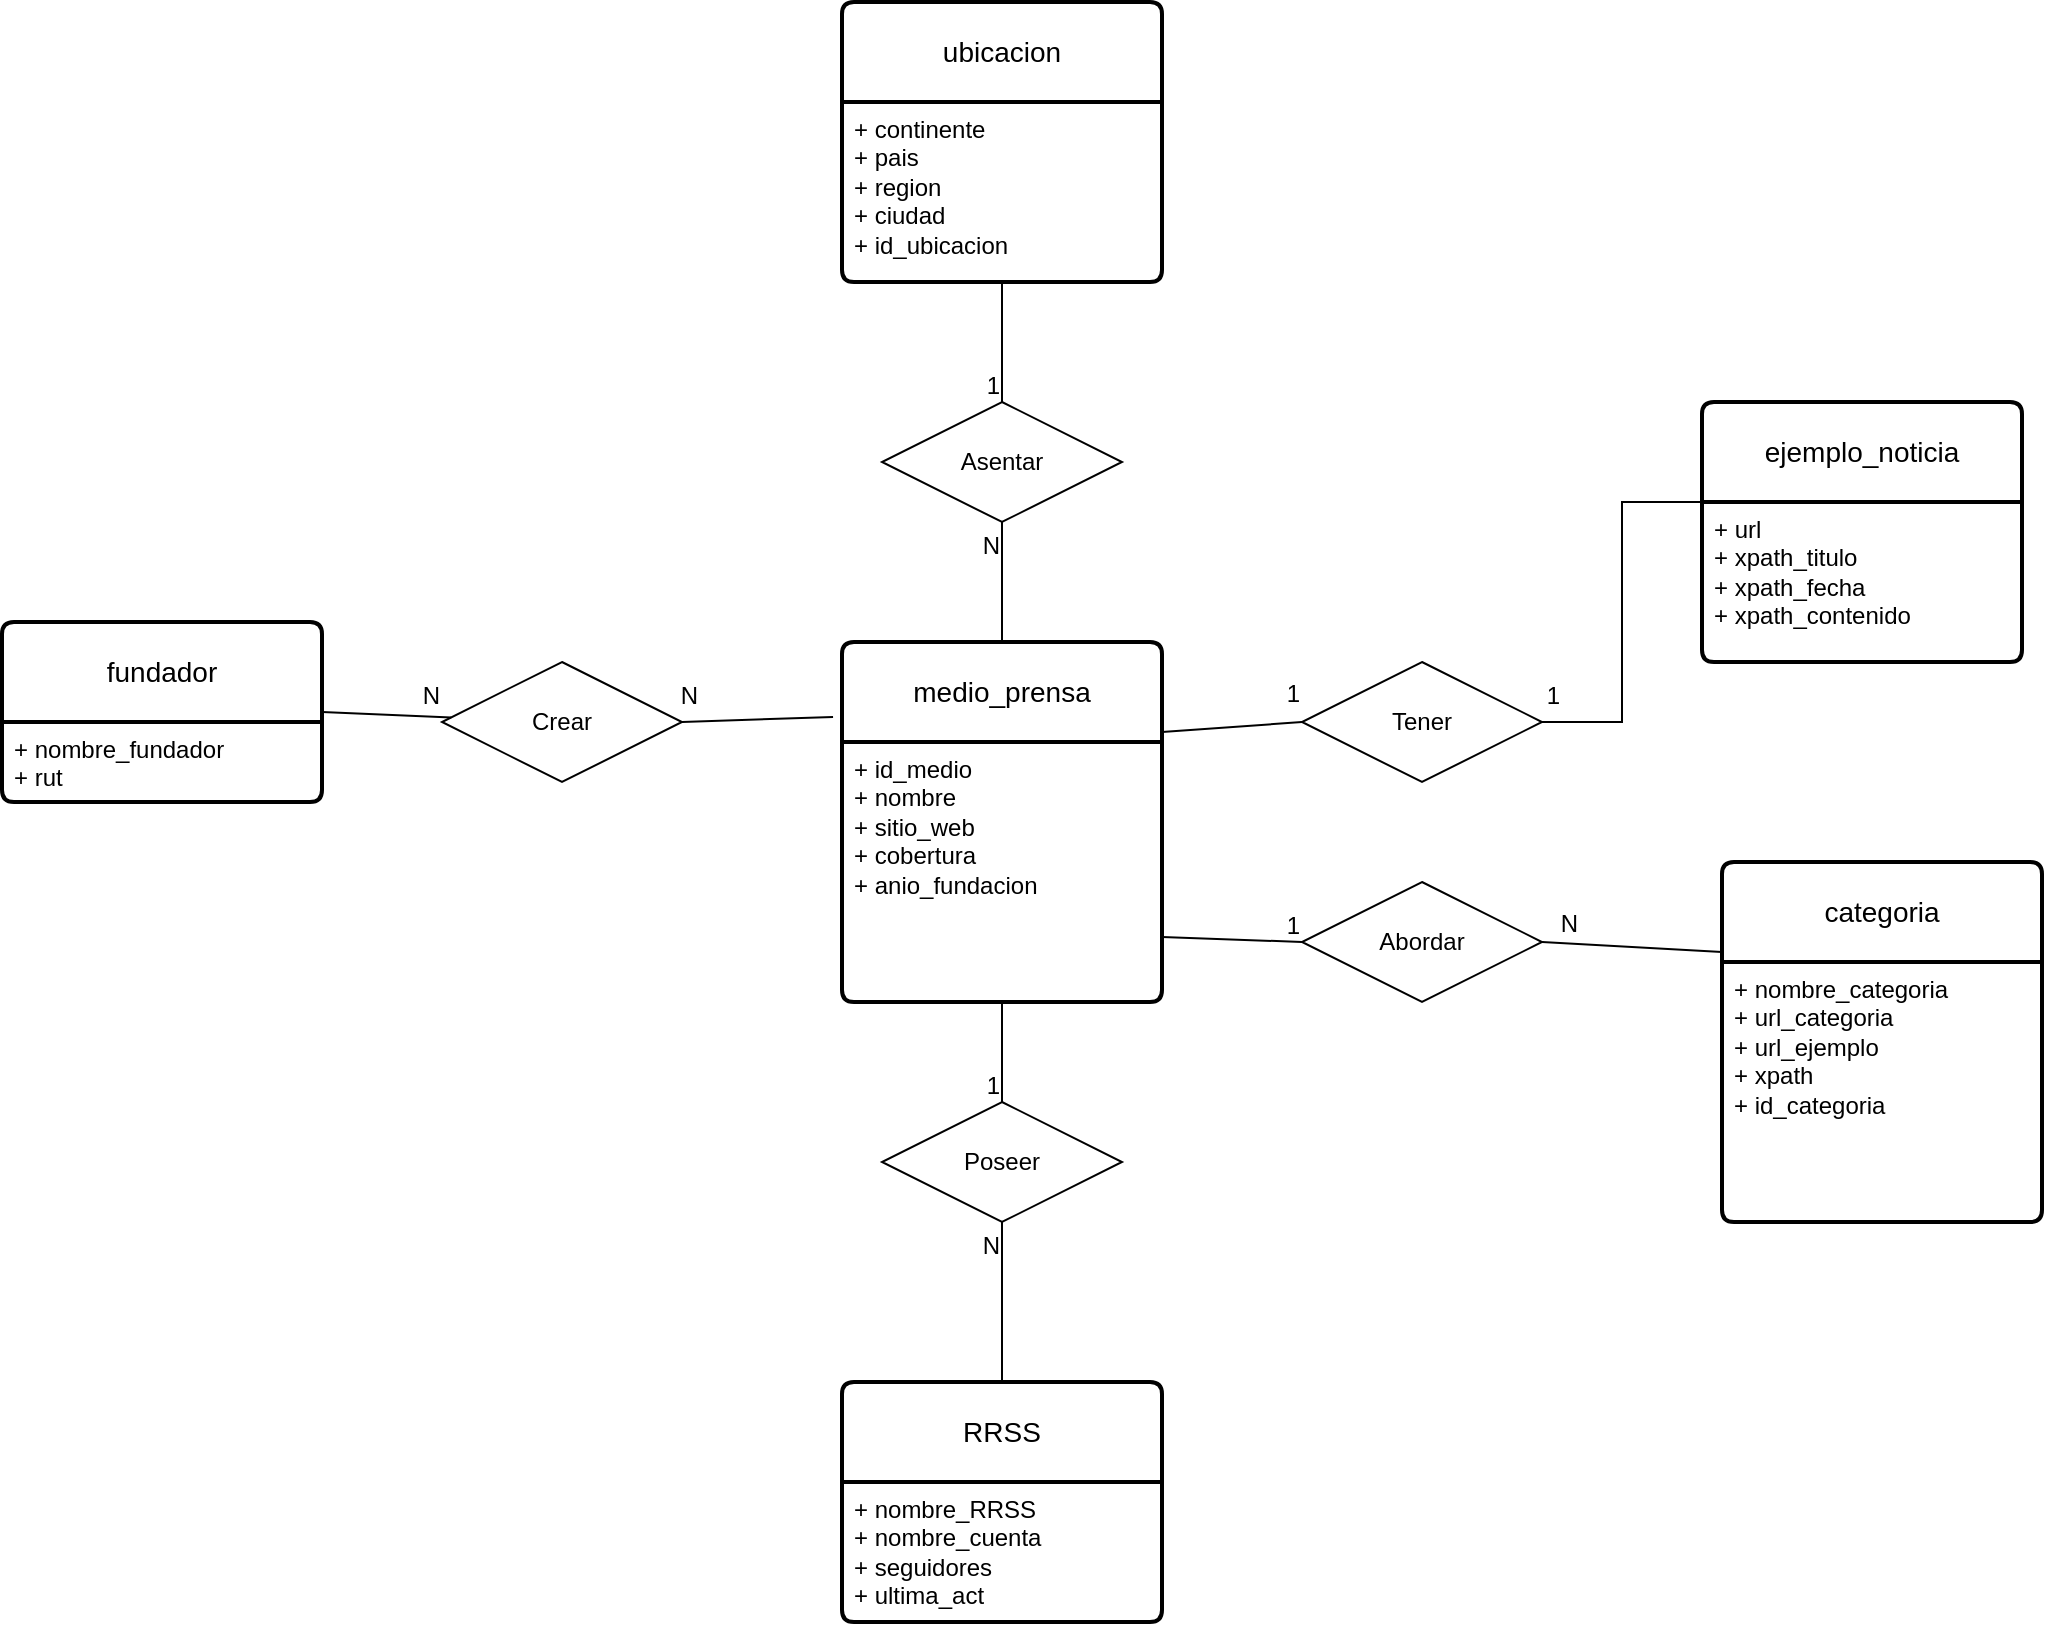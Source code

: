 <mxfile version="21.3.8" type="device">
  <diagram id="R2lEEEUBdFMjLlhIrx00" name="Page-1">
    <mxGraphModel dx="1900" dy="1694" grid="1" gridSize="10" guides="1" tooltips="1" connect="1" arrows="1" fold="1" page="1" pageScale="1" pageWidth="850" pageHeight="1100" math="0" shadow="0" extFonts="Permanent Marker^https://fonts.googleapis.com/css?family=Permanent+Marker">
      <root>
        <mxCell id="0" />
        <mxCell id="1" parent="0" />
        <mxCell id="KC0GCR72iDFEBpf8ADcb-1" value="medio_prensa" style="swimlane;childLayout=stackLayout;horizontal=1;startSize=50;horizontalStack=0;rounded=1;fontSize=14;fontStyle=0;strokeWidth=2;resizeParent=0;resizeLast=1;shadow=0;dashed=0;align=center;arcSize=4;whiteSpace=wrap;html=1;" parent="1" vertex="1">
          <mxGeometry x="410" y="240" width="160" height="180" as="geometry" />
        </mxCell>
        <mxCell id="KC0GCR72iDFEBpf8ADcb-2" value="+ id_medio&lt;br&gt;+ nombre&lt;br&gt;+ sitio_web&lt;br&gt;&lt;div&gt;+ cobertura&lt;/div&gt;&lt;div&gt;+ anio_fundacion&lt;br&gt;&lt;/div&gt;" style="align=left;strokeColor=none;fillColor=none;spacingLeft=4;fontSize=12;verticalAlign=top;resizable=0;rotatable=0;part=1;html=1;" parent="KC0GCR72iDFEBpf8ADcb-1" vertex="1">
          <mxGeometry y="50" width="160" height="130" as="geometry" />
        </mxCell>
        <mxCell id="KC0GCR72iDFEBpf8ADcb-3" value="RRSS" style="swimlane;childLayout=stackLayout;horizontal=1;startSize=50;horizontalStack=0;rounded=1;fontSize=14;fontStyle=0;strokeWidth=2;resizeParent=0;resizeLast=1;shadow=0;dashed=0;align=center;arcSize=4;whiteSpace=wrap;html=1;" parent="1" vertex="1">
          <mxGeometry x="410" y="610" width="160" height="120" as="geometry" />
        </mxCell>
        <mxCell id="KC0GCR72iDFEBpf8ADcb-4" value="+ nombre_RRSS&lt;br&gt;+ nombre_cuenta&lt;br&gt;+ seguidores&lt;br&gt;+ ultima_act" style="align=left;strokeColor=none;fillColor=none;spacingLeft=4;fontSize=12;verticalAlign=top;resizable=0;rotatable=0;part=1;html=1;" parent="KC0GCR72iDFEBpf8ADcb-3" vertex="1">
          <mxGeometry y="50" width="160" height="70" as="geometry" />
        </mxCell>
        <mxCell id="KC0GCR72iDFEBpf8ADcb-5" value="Poseer" style="shape=rhombus;perimeter=rhombusPerimeter;whiteSpace=wrap;html=1;align=center;" parent="1" vertex="1">
          <mxGeometry x="430" y="470" width="120" height="60" as="geometry" />
        </mxCell>
        <mxCell id="KC0GCR72iDFEBpf8ADcb-9" value="" style="endArrow=none;html=1;rounded=0;entryX=0.5;entryY=1;entryDx=0;entryDy=0;exitX=0.5;exitY=0;exitDx=0;exitDy=0;" parent="1" source="KC0GCR72iDFEBpf8ADcb-5" target="KC0GCR72iDFEBpf8ADcb-2" edge="1">
          <mxGeometry relative="1" as="geometry">
            <mxPoint x="320" y="480" as="sourcePoint" />
            <mxPoint x="480" y="480" as="targetPoint" />
          </mxGeometry>
        </mxCell>
        <mxCell id="KC0GCR72iDFEBpf8ADcb-10" value="1" style="resizable=0;html=1;whiteSpace=wrap;align=right;verticalAlign=bottom;" parent="KC0GCR72iDFEBpf8ADcb-9" connectable="0" vertex="1">
          <mxGeometry x="1" relative="1" as="geometry">
            <mxPoint y="50" as="offset" />
          </mxGeometry>
        </mxCell>
        <mxCell id="KC0GCR72iDFEBpf8ADcb-11" value="" style="endArrow=none;html=1;rounded=0;entryX=0.5;entryY=0;entryDx=0;entryDy=0;exitX=0.5;exitY=1;exitDx=0;exitDy=0;" parent="1" source="KC0GCR72iDFEBpf8ADcb-5" target="KC0GCR72iDFEBpf8ADcb-3" edge="1">
          <mxGeometry relative="1" as="geometry">
            <mxPoint x="500" y="480" as="sourcePoint" />
            <mxPoint x="500" y="430" as="targetPoint" />
          </mxGeometry>
        </mxCell>
        <mxCell id="KC0GCR72iDFEBpf8ADcb-12" value="N" style="resizable=0;html=1;whiteSpace=wrap;align=right;verticalAlign=bottom;" parent="KC0GCR72iDFEBpf8ADcb-11" connectable="0" vertex="1">
          <mxGeometry x="1" relative="1" as="geometry">
            <mxPoint y="-60" as="offset" />
          </mxGeometry>
        </mxCell>
        <mxCell id="KC0GCR72iDFEBpf8ADcb-13" value="ejemplo_noticia" style="swimlane;childLayout=stackLayout;horizontal=1;startSize=50;horizontalStack=0;rounded=1;fontSize=14;fontStyle=0;strokeWidth=2;resizeParent=0;resizeLast=1;shadow=0;dashed=0;align=center;arcSize=4;whiteSpace=wrap;html=1;" parent="1" vertex="1">
          <mxGeometry x="840" y="120" width="160" height="130" as="geometry" />
        </mxCell>
        <mxCell id="KC0GCR72iDFEBpf8ADcb-14" value="+ url&lt;br&gt;+ xpath_titulo&lt;br&gt;+ xpath_fecha&lt;br&gt;+ xpath_contenido" style="align=left;strokeColor=none;fillColor=none;spacingLeft=4;fontSize=12;verticalAlign=top;resizable=0;rotatable=0;part=1;html=1;" parent="KC0GCR72iDFEBpf8ADcb-13" vertex="1">
          <mxGeometry y="50" width="160" height="80" as="geometry" />
        </mxCell>
        <mxCell id="KC0GCR72iDFEBpf8ADcb-15" value="Tener" style="shape=rhombus;perimeter=rhombusPerimeter;whiteSpace=wrap;html=1;align=center;" parent="1" vertex="1">
          <mxGeometry x="640" y="250" width="120" height="60" as="geometry" />
        </mxCell>
        <mxCell id="KC0GCR72iDFEBpf8ADcb-16" value="" style="endArrow=none;html=1;rounded=0;entryX=0;entryY=0;entryDx=0;entryDy=0;exitX=1;exitY=0.5;exitDx=0;exitDy=0;" parent="1" source="KC0GCR72iDFEBpf8ADcb-15" target="KC0GCR72iDFEBpf8ADcb-14" edge="1">
          <mxGeometry relative="1" as="geometry">
            <mxPoint x="600" y="480" as="sourcePoint" />
            <mxPoint x="760" y="480" as="targetPoint" />
            <Array as="points">
              <mxPoint x="800" y="280" />
              <mxPoint x="800" y="170" />
            </Array>
          </mxGeometry>
        </mxCell>
        <mxCell id="KC0GCR72iDFEBpf8ADcb-17" value="1" style="resizable=0;html=1;whiteSpace=wrap;align=right;verticalAlign=bottom;" parent="KC0GCR72iDFEBpf8ADcb-16" connectable="0" vertex="1">
          <mxGeometry x="1" relative="1" as="geometry">
            <mxPoint x="-70" y="105" as="offset" />
          </mxGeometry>
        </mxCell>
        <mxCell id="KC0GCR72iDFEBpf8ADcb-18" value="" style="endArrow=none;html=1;rounded=0;exitX=0;exitY=0.5;exitDx=0;exitDy=0;entryX=1;entryY=0.25;entryDx=0;entryDy=0;" parent="1" source="KC0GCR72iDFEBpf8ADcb-15" target="KC0GCR72iDFEBpf8ADcb-1" edge="1">
          <mxGeometry relative="1" as="geometry">
            <mxPoint x="600" y="235" as="sourcePoint" />
            <mxPoint x="590" y="300" as="targetPoint" />
          </mxGeometry>
        </mxCell>
        <mxCell id="KC0GCR72iDFEBpf8ADcb-19" value="1" style="resizable=0;html=1;whiteSpace=wrap;align=right;verticalAlign=bottom;" parent="KC0GCR72iDFEBpf8ADcb-18" connectable="0" vertex="1">
          <mxGeometry x="1" relative="1" as="geometry">
            <mxPoint x="70" y="-10" as="offset" />
          </mxGeometry>
        </mxCell>
        <mxCell id="KC0GCR72iDFEBpf8ADcb-20" value="fundador" style="swimlane;childLayout=stackLayout;horizontal=1;startSize=50;horizontalStack=0;rounded=1;fontSize=14;fontStyle=0;strokeWidth=2;resizeParent=0;resizeLast=1;shadow=0;dashed=0;align=center;arcSize=4;whiteSpace=wrap;html=1;" parent="1" vertex="1">
          <mxGeometry x="-10" y="230" width="160" height="90" as="geometry" />
        </mxCell>
        <mxCell id="KC0GCR72iDFEBpf8ADcb-21" value="+ nombre_fundador&lt;br&gt;+ rut" style="align=left;strokeColor=none;fillColor=none;spacingLeft=4;fontSize=12;verticalAlign=top;resizable=0;rotatable=0;part=1;html=1;" parent="KC0GCR72iDFEBpf8ADcb-20" vertex="1">
          <mxGeometry y="50" width="160" height="40" as="geometry" />
        </mxCell>
        <mxCell id="KC0GCR72iDFEBpf8ADcb-22" value="Crear" style="shape=rhombus;perimeter=rhombusPerimeter;whiteSpace=wrap;html=1;align=center;" parent="1" vertex="1">
          <mxGeometry x="210" y="250" width="120" height="60" as="geometry" />
        </mxCell>
        <mxCell id="KC0GCR72iDFEBpf8ADcb-23" value="" style="endArrow=none;html=1;rounded=0;entryX=1;entryY=0.5;entryDx=0;entryDy=0;" parent="1" source="KC0GCR72iDFEBpf8ADcb-22" target="KC0GCR72iDFEBpf8ADcb-20" edge="1">
          <mxGeometry relative="1" as="geometry">
            <mxPoint x="210" y="270" as="sourcePoint" />
            <mxPoint x="140" y="275" as="targetPoint" />
          </mxGeometry>
        </mxCell>
        <mxCell id="KC0GCR72iDFEBpf8ADcb-24" value="N" style="resizable=0;html=1;whiteSpace=wrap;align=right;verticalAlign=bottom;" parent="KC0GCR72iDFEBpf8ADcb-23" connectable="0" vertex="1">
          <mxGeometry x="1" relative="1" as="geometry">
            <mxPoint x="60" as="offset" />
          </mxGeometry>
        </mxCell>
        <mxCell id="KC0GCR72iDFEBpf8ADcb-25" value="" style="endArrow=none;html=1;rounded=0;entryX=-0.028;entryY=0.208;entryDx=0;entryDy=0;exitX=1;exitY=0.5;exitDx=0;exitDy=0;entryPerimeter=0;" parent="1" source="KC0GCR72iDFEBpf8ADcb-22" target="KC0GCR72iDFEBpf8ADcb-1" edge="1">
          <mxGeometry relative="1" as="geometry">
            <mxPoint x="300" y="329.5" as="sourcePoint" />
            <mxPoint x="380" y="329.5" as="targetPoint" />
          </mxGeometry>
        </mxCell>
        <mxCell id="KC0GCR72iDFEBpf8ADcb-26" value="N" style="resizable=0;html=1;whiteSpace=wrap;align=right;verticalAlign=bottom;" parent="KC0GCR72iDFEBpf8ADcb-25" connectable="0" vertex="1">
          <mxGeometry x="1" relative="1" as="geometry">
            <mxPoint x="-66" y="-2" as="offset" />
          </mxGeometry>
        </mxCell>
        <mxCell id="KC0GCR72iDFEBpf8ADcb-27" value="ubicacion" style="swimlane;childLayout=stackLayout;horizontal=1;startSize=50;horizontalStack=0;rounded=1;fontSize=14;fontStyle=0;strokeWidth=2;resizeParent=0;resizeLast=1;shadow=0;dashed=0;align=center;arcSize=4;whiteSpace=wrap;html=1;" parent="1" vertex="1">
          <mxGeometry x="410" y="-80" width="160" height="140" as="geometry" />
        </mxCell>
        <mxCell id="KC0GCR72iDFEBpf8ADcb-28" value="+ continente&lt;br&gt;+ pais&lt;br&gt;+ region&lt;br&gt;&lt;div&gt;+ ciudad&lt;/div&gt;&lt;div&gt;+ id_ubicacion&lt;br&gt;&lt;/div&gt;" style="align=left;strokeColor=none;fillColor=none;spacingLeft=4;fontSize=12;verticalAlign=top;resizable=0;rotatable=0;part=1;html=1;" parent="KC0GCR72iDFEBpf8ADcb-27" vertex="1">
          <mxGeometry y="50" width="160" height="90" as="geometry" />
        </mxCell>
        <mxCell id="KC0GCR72iDFEBpf8ADcb-30" value="Asentar" style="shape=rhombus;perimeter=rhombusPerimeter;whiteSpace=wrap;html=1;align=center;" parent="1" vertex="1">
          <mxGeometry x="430" y="120" width="120" height="60" as="geometry" />
        </mxCell>
        <mxCell id="KC0GCR72iDFEBpf8ADcb-31" value="" style="endArrow=none;html=1;rounded=0;exitX=0.5;exitY=1;exitDx=0;exitDy=0;" parent="1" source="KC0GCR72iDFEBpf8ADcb-30" target="KC0GCR72iDFEBpf8ADcb-1" edge="1">
          <mxGeometry relative="1" as="geometry">
            <mxPoint x="510" y="190" as="sourcePoint" />
            <mxPoint x="586" y="192" as="targetPoint" />
          </mxGeometry>
        </mxCell>
        <mxCell id="KC0GCR72iDFEBpf8ADcb-32" value="N" style="resizable=0;html=1;whiteSpace=wrap;align=right;verticalAlign=bottom;" parent="KC0GCR72iDFEBpf8ADcb-31" connectable="0" vertex="1">
          <mxGeometry x="1" relative="1" as="geometry">
            <mxPoint y="-40" as="offset" />
          </mxGeometry>
        </mxCell>
        <mxCell id="KC0GCR72iDFEBpf8ADcb-33" value="" style="endArrow=none;html=1;rounded=0;entryX=0.5;entryY=1;entryDx=0;entryDy=0;exitX=0.5;exitY=0;exitDx=0;exitDy=0;" parent="1" source="KC0GCR72iDFEBpf8ADcb-30" target="KC0GCR72iDFEBpf8ADcb-28" edge="1">
          <mxGeometry relative="1" as="geometry">
            <mxPoint x="400" y="310" as="sourcePoint" />
            <mxPoint x="560" y="310" as="targetPoint" />
          </mxGeometry>
        </mxCell>
        <mxCell id="KC0GCR72iDFEBpf8ADcb-34" value="1" style="resizable=0;html=1;whiteSpace=wrap;align=right;verticalAlign=bottom;" parent="KC0GCR72iDFEBpf8ADcb-33" connectable="0" vertex="1">
          <mxGeometry x="1" relative="1" as="geometry">
            <mxPoint y="60" as="offset" />
          </mxGeometry>
        </mxCell>
        <mxCell id="KC0GCR72iDFEBpf8ADcb-35" value="categoria" style="swimlane;childLayout=stackLayout;horizontal=1;startSize=50;horizontalStack=0;rounded=1;fontSize=14;fontStyle=0;strokeWidth=2;resizeParent=0;resizeLast=1;shadow=0;dashed=0;align=center;arcSize=4;whiteSpace=wrap;html=1;" parent="1" vertex="1">
          <mxGeometry x="850" y="350" width="160" height="180" as="geometry" />
        </mxCell>
        <mxCell id="KC0GCR72iDFEBpf8ADcb-36" value="+ nombre_categoria&lt;br&gt;+ url_categoria&lt;br&gt;+ url_ejemplo&lt;br&gt;&lt;div&gt;+ xpath&lt;/div&gt;&lt;div&gt;+ id_categoria&lt;br&gt;&lt;/div&gt;" style="align=left;strokeColor=none;fillColor=none;spacingLeft=4;fontSize=12;verticalAlign=top;resizable=0;rotatable=0;part=1;html=1;" parent="KC0GCR72iDFEBpf8ADcb-35" vertex="1">
          <mxGeometry y="50" width="160" height="130" as="geometry" />
        </mxCell>
        <mxCell id="KC0GCR72iDFEBpf8ADcb-37" value="Abordar" style="shape=rhombus;perimeter=rhombusPerimeter;whiteSpace=wrap;html=1;align=center;" parent="1" vertex="1">
          <mxGeometry x="640" y="360" width="120" height="60" as="geometry" />
        </mxCell>
        <mxCell id="KC0GCR72iDFEBpf8ADcb-38" value="" style="endArrow=none;html=1;rounded=0;entryX=0;entryY=0.25;entryDx=0;entryDy=0;exitX=1;exitY=0.5;exitDx=0;exitDy=0;" parent="1" source="KC0GCR72iDFEBpf8ADcb-37" target="KC0GCR72iDFEBpf8ADcb-35" edge="1">
          <mxGeometry relative="1" as="geometry">
            <mxPoint x="700" y="529" as="sourcePoint" />
            <mxPoint x="780" y="529" as="targetPoint" />
          </mxGeometry>
        </mxCell>
        <mxCell id="KC0GCR72iDFEBpf8ADcb-39" value="N" style="resizable=0;html=1;whiteSpace=wrap;align=right;verticalAlign=bottom;" parent="KC0GCR72iDFEBpf8ADcb-38" connectable="0" vertex="1">
          <mxGeometry x="1" relative="1" as="geometry">
            <mxPoint x="-70" y="-5" as="offset" />
          </mxGeometry>
        </mxCell>
        <mxCell id="KC0GCR72iDFEBpf8ADcb-40" value="" style="endArrow=none;html=1;rounded=0;entryX=1;entryY=0.75;entryDx=0;entryDy=0;exitX=0;exitY=0.5;exitDx=0;exitDy=0;" parent="1" source="KC0GCR72iDFEBpf8ADcb-37" target="KC0GCR72iDFEBpf8ADcb-2" edge="1">
          <mxGeometry relative="1" as="geometry">
            <mxPoint x="650" y="290" as="sourcePoint" />
            <mxPoint x="580" y="295" as="targetPoint" />
          </mxGeometry>
        </mxCell>
        <mxCell id="KC0GCR72iDFEBpf8ADcb-41" value="1" style="resizable=0;html=1;whiteSpace=wrap;align=right;verticalAlign=bottom;" parent="KC0GCR72iDFEBpf8ADcb-40" connectable="0" vertex="1">
          <mxGeometry x="1" relative="1" as="geometry">
            <mxPoint x="70" y="3" as="offset" />
          </mxGeometry>
        </mxCell>
      </root>
    </mxGraphModel>
  </diagram>
</mxfile>

